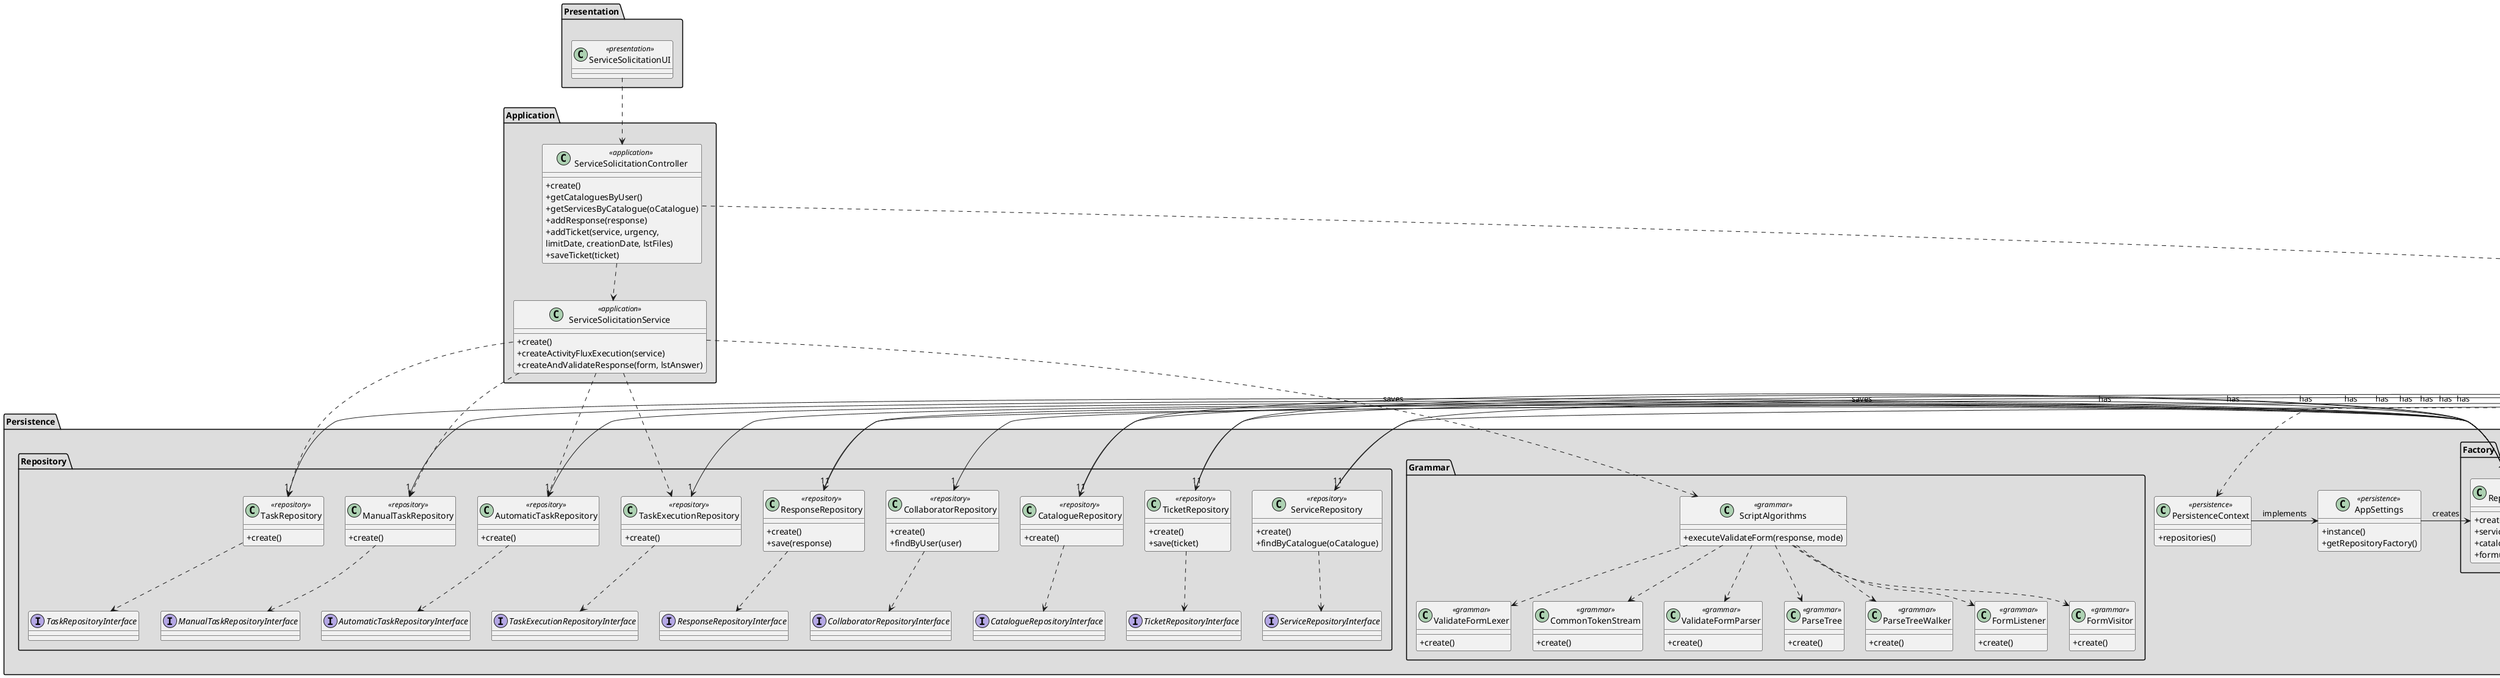 @startuml
skinparam classAttributeIconSize 0

package "Presentation" #DDDDDD {
class ServiceSolicitationUI<<presentation>>{

}
}


package "Application" #DDDDDD {
class ServiceSolicitationController<<application>>{
+create()
+getCataloguesByUser()
+getServicesByCatalogue(oCatalogue)
+addResponse(response)
+addTicket(service, urgency, \nlimitDate, creationDate, lstFiles)
+saveTicket(ticket)
}

class ServiceSolicitationService<<application>>{
+create()
+createActivityFluxExecution(service)
+createAndValidateResponse(form, lstAnswer)
}

}


package "Domain" #DDDDDD {
class Service<<Entity>><<Root>>{
+create()
}

class Form<<Entity>><<Root>>{
+create(name, formType, attributeList)
}

class Attribute<<Entity>>{
+create(name, label, description, regex, scriptPath, dataType
}

class Catalogue<<Entity>><<Root>>{
+create()
}

class ActivityFlux<<Entity>><<Root>>{
+create()
}

class ActivityFluxExecution<<Entity>><<Root>>{
+create()
}

class Task<<Entity>><<Root>>{
+create(description, priority)
}

class ManualTask<<Entity>>{
+create(description, priority, form)
}

class AutomaticTask<<Entity>>{
+create(description, priority, script)
}

class TaskExecution<<Entity>><<Root>>{
+create()
}

class ManualTaskExecution<<Entity>>{
+create()
}

class AutomaticTaskExecution<<Entity>>{
+create()
}

class Ticket<<Entity>><<Root>>{
+create(service, urgency, limitDate,\n creationDate, lstFiles, lstResponses)
}

class TicketUrgency<<Value Object>>{
+create(ticketUrgency)
-validate(ticketUrgency)
}

class TicketLimitDate<<Value Object>>{
+create(ticketLimitDate)
-validate(ticketLimitDate)
}

class TicketCreationDate<<Value Object>>{
+create(ticketCreationDate)
-validate(ticketCreationDate)
}

class TicketFile<<Value Object>>{
+create(ticketFile)
-validate(ticketFile)
}

class Response<<Value Object>>{
+create(response)
-validate(response)
}
}

package Persistence #DDDDDD {
class PersistenceContext<<persistence>>{
+repositories()
}

class AppSettings<<persistence>>{
+instance()
+getRepositoryFactory()
}

package Factory #DDDDDD {
class RepositoryFactory<<persistence>>{
+create()
+servicos()
+catalogos()
+formularios()
}
}

package "Grammar" #DDDDDD {

class ScriptAlgorithms<<grammar>>{
+executeValidateForm(response, mode)
}

class ValidateFormLexer<<grammar>>{
+create()
}

class CommonTokenStream<<grammar>>{
+create()
}

class ValidateFormParser<<grammar>>{
+create()
}

class ParseTree<<grammar>>{
+create()
}

class ParseTreeWalker<<grammar>>{
+create()
}

class FormListener<<grammar>>{
+create()
}

class FormVisitor<<grammar>>{
 +create()
 }

}

package "Repository" #DDDDDD {

class ServiceRepository<<repository>>{
+create()
+findByCatalogue(oCatalogue)
}

class TicketRepository<<repository>>{
+create()
+save(ticket)
}

class ResponseRepository<<repository>>{
+create()
+save(response)
}

class CatalogueRepository<<repository>>{
+create()
}

class CollaboratorRepository<<repository>>{
+create()
+findByUser(user)
}

class TaskRepository<<repository>>{
+create()
}

class TaskExecutionRepository<<repository>>{
+create()
}

class ManualTaskRepository<<repository>>{
+create()
}

class AutomaticTaskRepository<<repository>>{
+create()
}

interface AutomaticTaskRepositoryInterface{

}

interface ManualTaskRepositoryInterface{

}

interface TaskExecutionRepositoryInterface{

}

interface TaskRepositoryInterface{

}

interface CollaboratorRepositoryInterface{

}

interface CatalogueRepositoryInterface{

}

interface TicketRepositoryInterface{

}

interface ServiceRepositoryInterface{

}

interface ResponseRepositoryInterface{

}

}



ServiceSolicitationUI ..> ServiceSolicitationController
ServiceSolicitationController ..> PersistenceContext
ServiceSolicitationController ..> ServiceSolicitationService


ServiceSolicitationService ..> TaskRepository
ServiceSolicitationService ..> ManualTaskRepository
ServiceSolicitationService ..> AutomaticTaskRepository
ServiceSolicitationService ..> TaskExecutionRepository
ServiceSolicitationService ..> ScriptAlgorithms

ServiceRepository ..> ServiceRepositoryInterface
TicketRepository ..> TicketRepositoryInterface
CatalogueRepository ..> CatalogueRepositoryInterface
CollaboratorRepository ..> CollaboratorRepositoryInterface
TaskRepository ..> TaskRepositoryInterface
ManualTaskRepository ..> ManualTaskRepositoryInterface
AutomaticTaskRepository ..> AutomaticTaskRepositoryInterface
TaskExecutionRepository ..> TaskExecutionRepositoryInterface
ResponseRepository ..> ResponseRepositoryInterface

ScriptAlgorithms ..> ValidateFormLexer
ScriptAlgorithms ..> CommonTokenStream
ScriptAlgorithms ..> ValidateFormParser
ScriptAlgorithms ..> ParseTree
ScriptAlgorithms ..> ParseTreeWalker
ScriptAlgorithms ..> FormListener
ScriptAlgorithms ..> FormVisitor

AppSettings -> RepositoryFactory : creates
PersistenceContext -> AppSettings : implements

RepositoryFactory "1" -> "1" ServiceRepository : has
RepositoryFactory "1" -> "1" TicketRepository : has
RepositoryFactory "1" -> "1" CatalogueRepository : has
RepositoryFactory "1" -> "1" CollaboratorRepository : has
RepositoryFactory "1" -> "1" ResponseRepository : has
RepositoryFactory "1" -> "1" TaskRepository : has
RepositoryFactory "1" -> "1" ManualTaskRepository : has
RepositoryFactory "1" -> "1" AutomaticTaskRepository : has
RepositoryFactory "1" -> "1" TaskExecutionRepository : has

ServiceRepository "1" -> "*" Service : saves
TicketRepository "1" -> "*" Ticket : saves
CatalogueRepository "1" -> "*" Catalogue : saves
ResponseRepository "1" -> "*" Response : saves

Catalogue "1" -> "*" Service : has
Service "1" -> "*" Form : has
Form "1" -> "1..*" Attribute : has

Ticket "1" -> "1..*" Service : has
Ticket "1" -> "1..*" TicketUrgency : has
Ticket "1" -> "1..*" TicketLimitDate : has
Ticket "1" -> "1..*" TicketCreationDate : has
Ticket "1" -> "1..*" TicketFile : has
Ticket "1" -> "1..*" Response : has

ManualTask -|> Task : is a
AutomaticTask -|> Task : is a

ManualTaskExecution -|> TaskExecution : is a
AutomaticTaskExecution -|> TaskExecution : is a

ActivityFlux "1" -> "1..*" Task : has
ActivityFluxExecution "1" -> "1..*" TaskExecution : has

@enduml